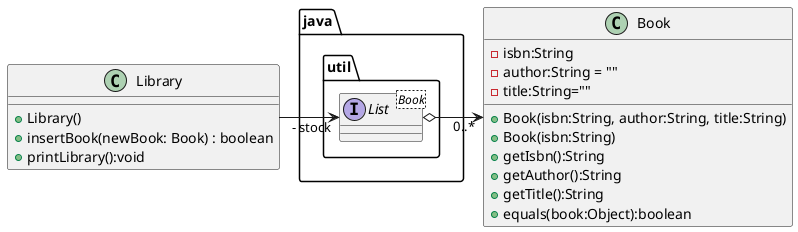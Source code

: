 @startuml
left to right direction

class Library {
    + Library()
    + insertBook(newBook: Book) : boolean
    + printLibrary():void
}

class Book {
    - isbn:String
    - author:String = ""
    - title:String=""
    
    + Book(isbn:String, author:String, title:String)
    + Book(isbn:String)
    + getIsbn():String
    + getAuthor():String
    + getTitle():String
    + equals(book:Object):boolean
}

interface java.util.List<Book>

Library --> "- stock"  java.util.List 

java.util.List o--> "0..*" Book
@enduml